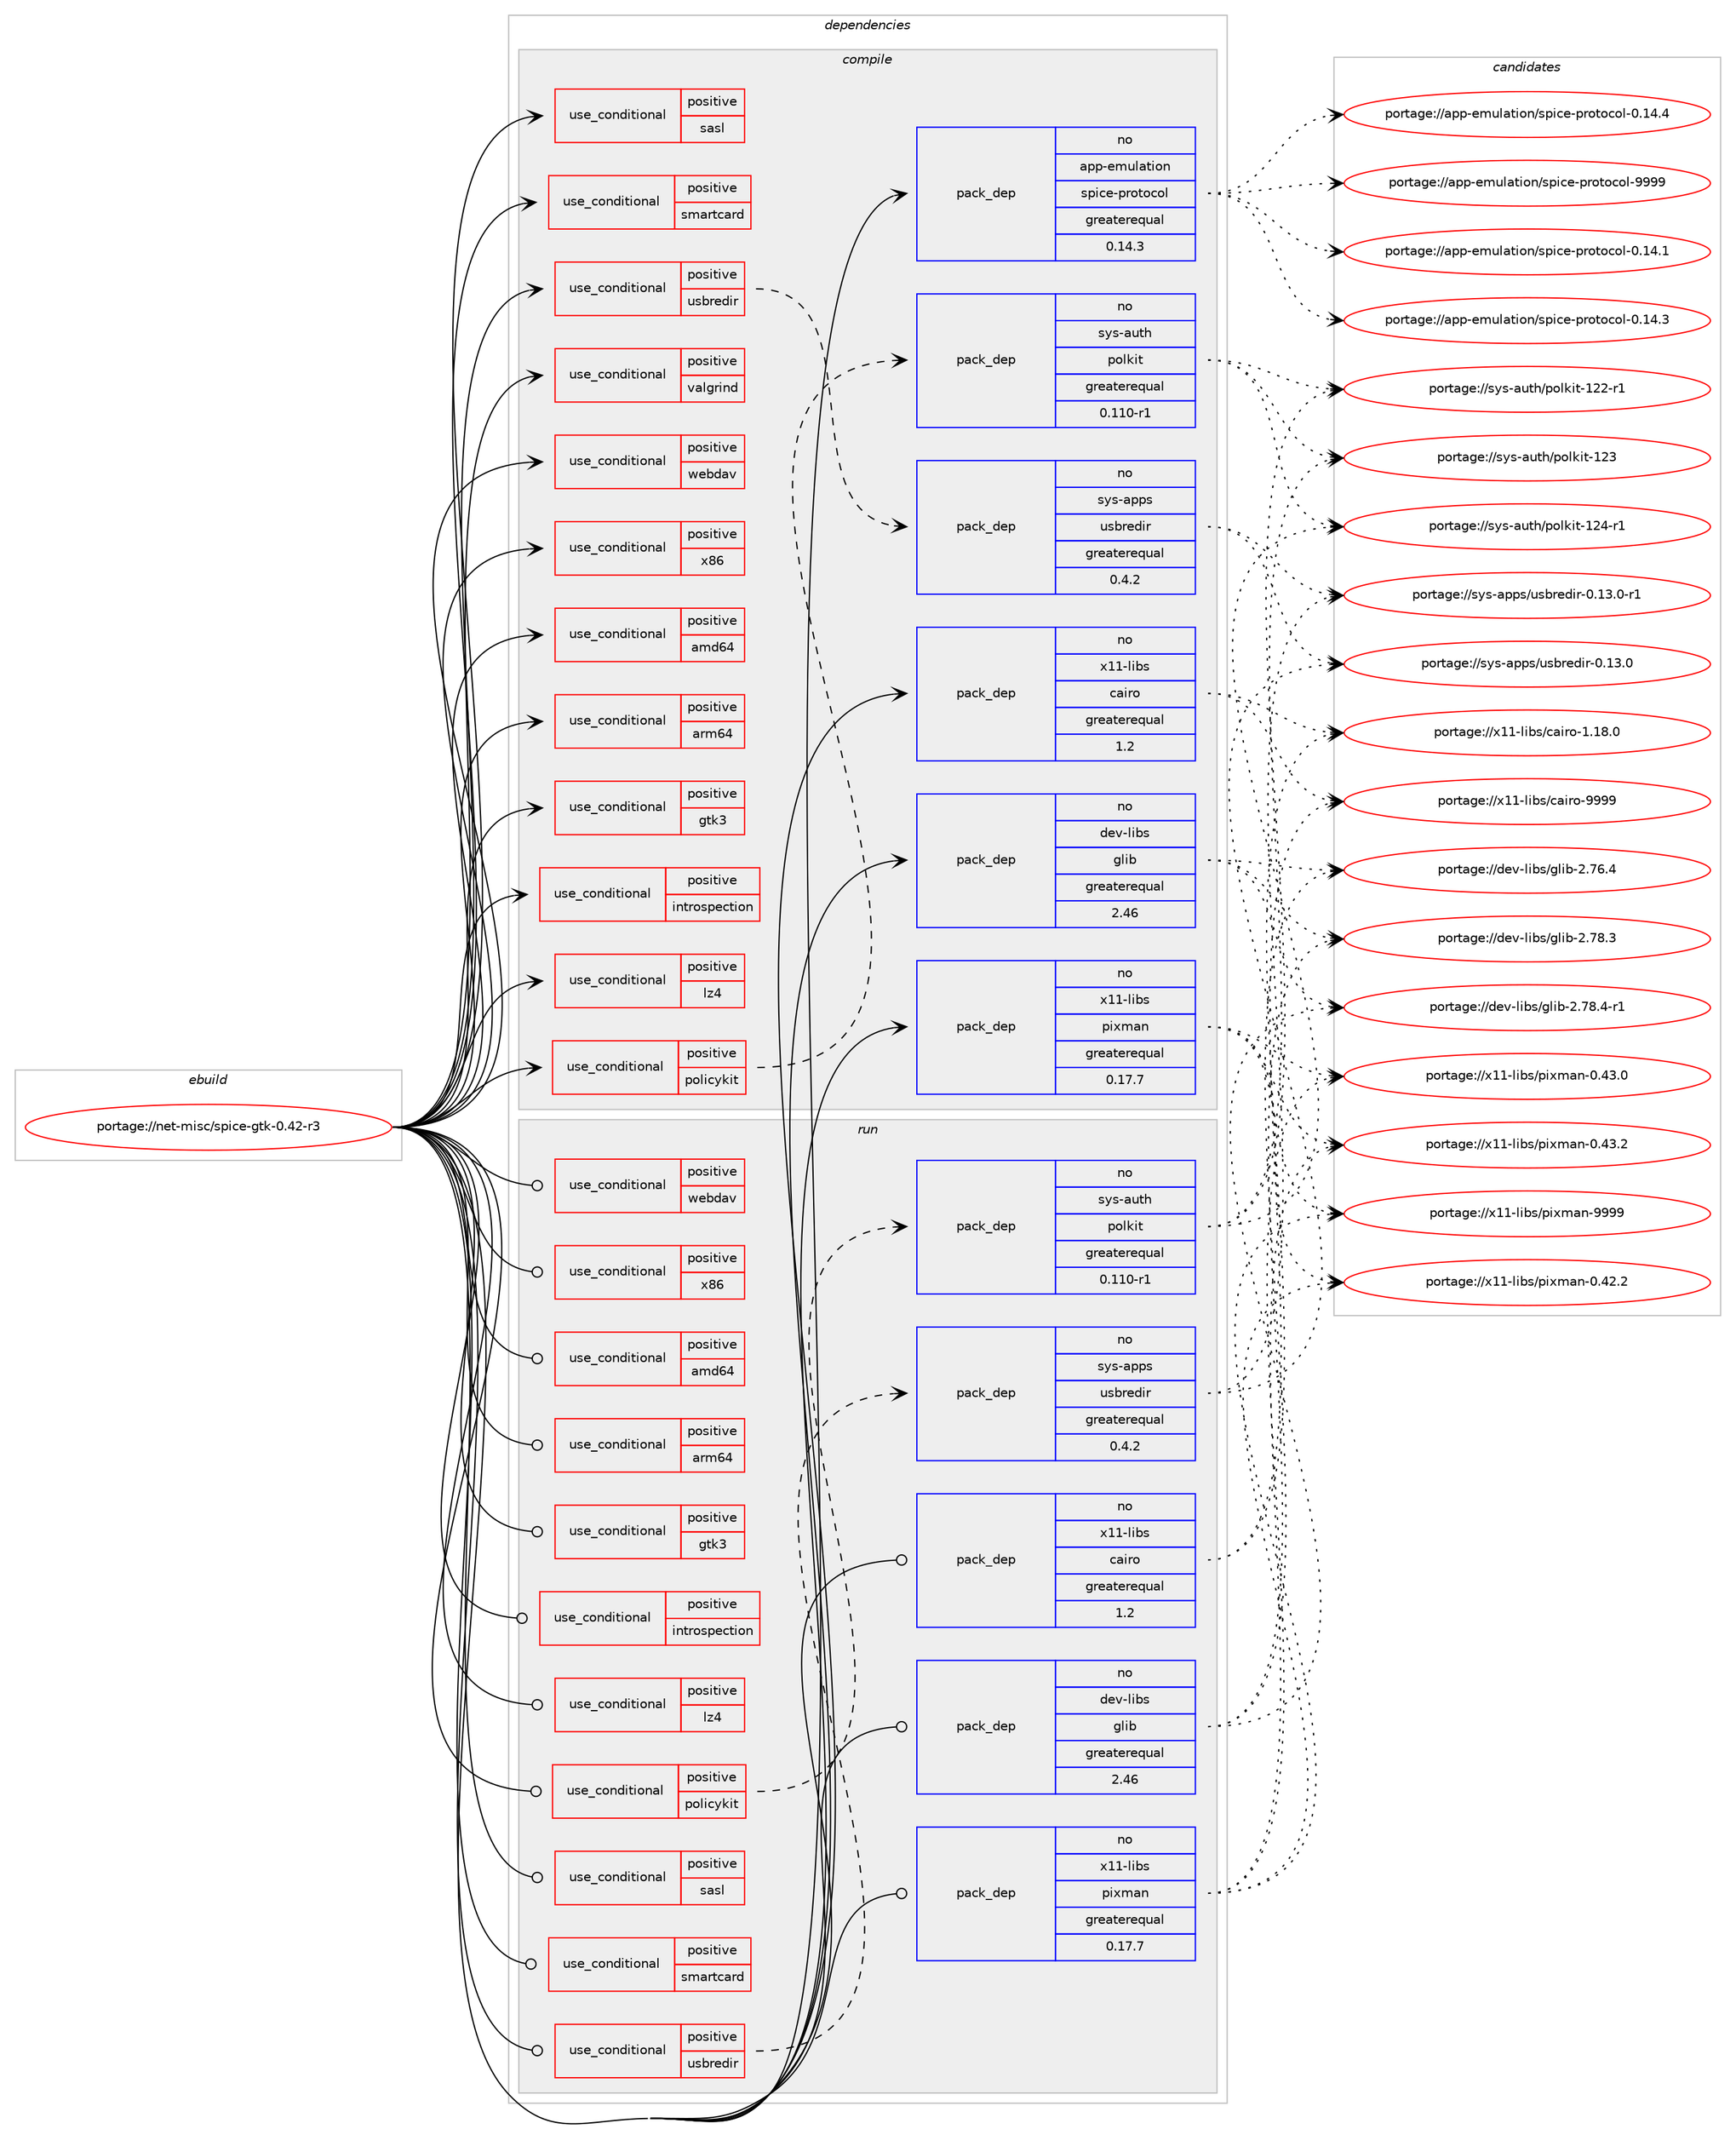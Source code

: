 digraph prolog {

# *************
# Graph options
# *************

newrank=true;
concentrate=true;
compound=true;
graph [rankdir=LR,fontname=Helvetica,fontsize=10,ranksep=1.5];#, ranksep=2.5, nodesep=0.2];
edge  [arrowhead=vee];
node  [fontname=Helvetica,fontsize=10];

# **********
# The ebuild
# **********

subgraph cluster_leftcol {
color=gray;
rank=same;
label=<<i>ebuild</i>>;
id [label="portage://net-misc/spice-gtk-0.42-r3", color=red, width=4, href="../net-misc/spice-gtk-0.42-r3.svg"];
}

# ****************
# The dependencies
# ****************

subgraph cluster_midcol {
color=gray;
label=<<i>dependencies</i>>;
subgraph cluster_compile {
fillcolor="#eeeeee";
style=filled;
label=<<i>compile</i>>;
subgraph cond6881 {
dependency10255 [label=<<TABLE BORDER="0" CELLBORDER="1" CELLSPACING="0" CELLPADDING="4"><TR><TD ROWSPAN="3" CELLPADDING="10">use_conditional</TD></TR><TR><TD>positive</TD></TR><TR><TD>amd64</TD></TR></TABLE>>, shape=none, color=red];
# *** BEGIN UNKNOWN DEPENDENCY TYPE (TODO) ***
# dependency10255 -> package_dependency(portage://net-misc/spice-gtk-0.42-r3,install,no,media-libs,libva,none,[,,],any_same_slot,[])
# *** END UNKNOWN DEPENDENCY TYPE (TODO) ***

}
id:e -> dependency10255:w [weight=20,style="solid",arrowhead="vee"];
subgraph cond6882 {
dependency10256 [label=<<TABLE BORDER="0" CELLBORDER="1" CELLSPACING="0" CELLPADDING="4"><TR><TD ROWSPAN="3" CELLPADDING="10">use_conditional</TD></TR><TR><TD>positive</TD></TR><TR><TD>arm64</TD></TR></TABLE>>, shape=none, color=red];
# *** BEGIN UNKNOWN DEPENDENCY TYPE (TODO) ***
# dependency10256 -> package_dependency(portage://net-misc/spice-gtk-0.42-r3,install,no,media-libs,libva,none,[,,],any_same_slot,[])
# *** END UNKNOWN DEPENDENCY TYPE (TODO) ***

}
id:e -> dependency10256:w [weight=20,style="solid",arrowhead="vee"];
subgraph cond6883 {
dependency10257 [label=<<TABLE BORDER="0" CELLBORDER="1" CELLSPACING="0" CELLPADDING="4"><TR><TD ROWSPAN="3" CELLPADDING="10">use_conditional</TD></TR><TR><TD>positive</TD></TR><TR><TD>gtk3</TD></TR></TABLE>>, shape=none, color=red];
# *** BEGIN UNKNOWN DEPENDENCY TYPE (TODO) ***
# dependency10257 -> package_dependency(portage://net-misc/spice-gtk-0.42-r3,install,no,x11-libs,gtk+,none,[,,],[slot(3)],[use(optenable(introspection),none)])
# *** END UNKNOWN DEPENDENCY TYPE (TODO) ***

}
id:e -> dependency10257:w [weight=20,style="solid",arrowhead="vee"];
subgraph cond6884 {
dependency10258 [label=<<TABLE BORDER="0" CELLBORDER="1" CELLSPACING="0" CELLPADDING="4"><TR><TD ROWSPAN="3" CELLPADDING="10">use_conditional</TD></TR><TR><TD>positive</TD></TR><TR><TD>introspection</TD></TR></TABLE>>, shape=none, color=red];
# *** BEGIN UNKNOWN DEPENDENCY TYPE (TODO) ***
# dependency10258 -> package_dependency(portage://net-misc/spice-gtk-0.42-r3,install,no,dev-libs,gobject-introspection,none,[,,],[],[])
# *** END UNKNOWN DEPENDENCY TYPE (TODO) ***

}
id:e -> dependency10258:w [weight=20,style="solid",arrowhead="vee"];
subgraph cond6885 {
dependency10259 [label=<<TABLE BORDER="0" CELLBORDER="1" CELLSPACING="0" CELLPADDING="4"><TR><TD ROWSPAN="3" CELLPADDING="10">use_conditional</TD></TR><TR><TD>positive</TD></TR><TR><TD>lz4</TD></TR></TABLE>>, shape=none, color=red];
# *** BEGIN UNKNOWN DEPENDENCY TYPE (TODO) ***
# dependency10259 -> package_dependency(portage://net-misc/spice-gtk-0.42-r3,install,no,app-arch,lz4,none,[,,],[],[])
# *** END UNKNOWN DEPENDENCY TYPE (TODO) ***

}
id:e -> dependency10259:w [weight=20,style="solid",arrowhead="vee"];
subgraph cond6886 {
dependency10260 [label=<<TABLE BORDER="0" CELLBORDER="1" CELLSPACING="0" CELLPADDING="4"><TR><TD ROWSPAN="3" CELLPADDING="10">use_conditional</TD></TR><TR><TD>positive</TD></TR><TR><TD>policykit</TD></TR></TABLE>>, shape=none, color=red];
subgraph pack3289 {
dependency10261 [label=<<TABLE BORDER="0" CELLBORDER="1" CELLSPACING="0" CELLPADDING="4" WIDTH="220"><TR><TD ROWSPAN="6" CELLPADDING="30">pack_dep</TD></TR><TR><TD WIDTH="110">no</TD></TR><TR><TD>sys-auth</TD></TR><TR><TD>polkit</TD></TR><TR><TD>greaterequal</TD></TR><TR><TD>0.110-r1</TD></TR></TABLE>>, shape=none, color=blue];
}
dependency10260:e -> dependency10261:w [weight=20,style="dashed",arrowhead="vee"];
}
id:e -> dependency10260:w [weight=20,style="solid",arrowhead="vee"];
subgraph cond6887 {
dependency10262 [label=<<TABLE BORDER="0" CELLBORDER="1" CELLSPACING="0" CELLPADDING="4"><TR><TD ROWSPAN="3" CELLPADDING="10">use_conditional</TD></TR><TR><TD>positive</TD></TR><TR><TD>sasl</TD></TR></TABLE>>, shape=none, color=red];
# *** BEGIN UNKNOWN DEPENDENCY TYPE (TODO) ***
# dependency10262 -> package_dependency(portage://net-misc/spice-gtk-0.42-r3,install,no,dev-libs,cyrus-sasl,none,[,,],[],[])
# *** END UNKNOWN DEPENDENCY TYPE (TODO) ***

}
id:e -> dependency10262:w [weight=20,style="solid",arrowhead="vee"];
subgraph cond6888 {
dependency10263 [label=<<TABLE BORDER="0" CELLBORDER="1" CELLSPACING="0" CELLPADDING="4"><TR><TD ROWSPAN="3" CELLPADDING="10">use_conditional</TD></TR><TR><TD>positive</TD></TR><TR><TD>smartcard</TD></TR></TABLE>>, shape=none, color=red];
# *** BEGIN UNKNOWN DEPENDENCY TYPE (TODO) ***
# dependency10263 -> package_dependency(portage://net-misc/spice-gtk-0.42-r3,install,no,app-emulation,qemu,none,[,,],[],[use(enable(smartcard),none)])
# *** END UNKNOWN DEPENDENCY TYPE (TODO) ***

}
id:e -> dependency10263:w [weight=20,style="solid",arrowhead="vee"];
subgraph cond6889 {
dependency10264 [label=<<TABLE BORDER="0" CELLBORDER="1" CELLSPACING="0" CELLPADDING="4"><TR><TD ROWSPAN="3" CELLPADDING="10">use_conditional</TD></TR><TR><TD>positive</TD></TR><TR><TD>usbredir</TD></TR></TABLE>>, shape=none, color=red];
# *** BEGIN UNKNOWN DEPENDENCY TYPE (TODO) ***
# dependency10264 -> package_dependency(portage://net-misc/spice-gtk-0.42-r3,install,no,sys-apps,hwdata,none,[,,],[],[])
# *** END UNKNOWN DEPENDENCY TYPE (TODO) ***

subgraph pack3290 {
dependency10265 [label=<<TABLE BORDER="0" CELLBORDER="1" CELLSPACING="0" CELLPADDING="4" WIDTH="220"><TR><TD ROWSPAN="6" CELLPADDING="30">pack_dep</TD></TR><TR><TD WIDTH="110">no</TD></TR><TR><TD>sys-apps</TD></TR><TR><TD>usbredir</TD></TR><TR><TD>greaterequal</TD></TR><TR><TD>0.4.2</TD></TR></TABLE>>, shape=none, color=blue];
}
dependency10264:e -> dependency10265:w [weight=20,style="dashed",arrowhead="vee"];
# *** BEGIN UNKNOWN DEPENDENCY TYPE (TODO) ***
# dependency10264 -> package_dependency(portage://net-misc/spice-gtk-0.42-r3,install,no,virtual,acl,none,[,,],[],[])
# *** END UNKNOWN DEPENDENCY TYPE (TODO) ***

# *** BEGIN UNKNOWN DEPENDENCY TYPE (TODO) ***
# dependency10264 -> package_dependency(portage://net-misc/spice-gtk-0.42-r3,install,no,virtual,libusb,none,[,,],[slot(1)],[])
# *** END UNKNOWN DEPENDENCY TYPE (TODO) ***

}
id:e -> dependency10264:w [weight=20,style="solid",arrowhead="vee"];
subgraph cond6890 {
dependency10266 [label=<<TABLE BORDER="0" CELLBORDER="1" CELLSPACING="0" CELLPADDING="4"><TR><TD ROWSPAN="3" CELLPADDING="10">use_conditional</TD></TR><TR><TD>positive</TD></TR><TR><TD>valgrind</TD></TR></TABLE>>, shape=none, color=red];
# *** BEGIN UNKNOWN DEPENDENCY TYPE (TODO) ***
# dependency10266 -> package_dependency(portage://net-misc/spice-gtk-0.42-r3,install,no,dev-debug,valgrind,none,[,,],[],[])
# *** END UNKNOWN DEPENDENCY TYPE (TODO) ***

}
id:e -> dependency10266:w [weight=20,style="solid",arrowhead="vee"];
subgraph cond6891 {
dependency10267 [label=<<TABLE BORDER="0" CELLBORDER="1" CELLSPACING="0" CELLPADDING="4"><TR><TD ROWSPAN="3" CELLPADDING="10">use_conditional</TD></TR><TR><TD>positive</TD></TR><TR><TD>webdav</TD></TR></TABLE>>, shape=none, color=red];
# *** BEGIN UNKNOWN DEPENDENCY TYPE (TODO) ***
# dependency10267 -> package_dependency(portage://net-misc/spice-gtk-0.42-r3,install,no,net-libs,phodav,none,[,,],[slot(3.0)],[])
# *** END UNKNOWN DEPENDENCY TYPE (TODO) ***

# *** BEGIN UNKNOWN DEPENDENCY TYPE (TODO) ***
# dependency10267 -> package_dependency(portage://net-misc/spice-gtk-0.42-r3,install,no,net-libs,libsoup,none,[,,],[slot(3.0)],[])
# *** END UNKNOWN DEPENDENCY TYPE (TODO) ***

}
id:e -> dependency10267:w [weight=20,style="solid",arrowhead="vee"];
subgraph cond6892 {
dependency10268 [label=<<TABLE BORDER="0" CELLBORDER="1" CELLSPACING="0" CELLPADDING="4"><TR><TD ROWSPAN="3" CELLPADDING="10">use_conditional</TD></TR><TR><TD>positive</TD></TR><TR><TD>x86</TD></TR></TABLE>>, shape=none, color=red];
# *** BEGIN UNKNOWN DEPENDENCY TYPE (TODO) ***
# dependency10268 -> package_dependency(portage://net-misc/spice-gtk-0.42-r3,install,no,media-libs,libva,none,[,,],any_same_slot,[])
# *** END UNKNOWN DEPENDENCY TYPE (TODO) ***

}
id:e -> dependency10268:w [weight=20,style="solid",arrowhead="vee"];
subgraph pack3291 {
dependency10269 [label=<<TABLE BORDER="0" CELLBORDER="1" CELLSPACING="0" CELLPADDING="4" WIDTH="220"><TR><TD ROWSPAN="6" CELLPADDING="30">pack_dep</TD></TR><TR><TD WIDTH="110">no</TD></TR><TR><TD>app-emulation</TD></TR><TR><TD>spice-protocol</TD></TR><TR><TD>greaterequal</TD></TR><TR><TD>0.14.3</TD></TR></TABLE>>, shape=none, color=blue];
}
id:e -> dependency10269:w [weight=20,style="solid",arrowhead="vee"];
subgraph pack3292 {
dependency10270 [label=<<TABLE BORDER="0" CELLBORDER="1" CELLSPACING="0" CELLPADDING="4" WIDTH="220"><TR><TD ROWSPAN="6" CELLPADDING="30">pack_dep</TD></TR><TR><TD WIDTH="110">no</TD></TR><TR><TD>dev-libs</TD></TR><TR><TD>glib</TD></TR><TR><TD>greaterequal</TD></TR><TR><TD>2.46</TD></TR></TABLE>>, shape=none, color=blue];
}
id:e -> dependency10270:w [weight=20,style="solid",arrowhead="vee"];
# *** BEGIN UNKNOWN DEPENDENCY TYPE (TODO) ***
# id -> package_dependency(portage://net-misc/spice-gtk-0.42-r3,install,no,dev-libs,json-glib,none,[,,],[slot(0),equal],[])
# *** END UNKNOWN DEPENDENCY TYPE (TODO) ***

# *** BEGIN UNKNOWN DEPENDENCY TYPE (TODO) ***
# id -> package_dependency(portage://net-misc/spice-gtk-0.42-r3,install,no,dev-libs,openssl,none,[,,],any_same_slot,[])
# *** END UNKNOWN DEPENDENCY TYPE (TODO) ***

# *** BEGIN UNKNOWN DEPENDENCY TYPE (TODO) ***
# id -> package_dependency(portage://net-misc/spice-gtk-0.42-r3,install,no,media-libs,gst-plugins-base,none,[,,],[slot(1.0)],[])
# *** END UNKNOWN DEPENDENCY TYPE (TODO) ***

# *** BEGIN UNKNOWN DEPENDENCY TYPE (TODO) ***
# id -> package_dependency(portage://net-misc/spice-gtk-0.42-r3,install,no,media-libs,gst-plugins-good,none,[,,],[slot(1.0)],[])
# *** END UNKNOWN DEPENDENCY TYPE (TODO) ***

# *** BEGIN UNKNOWN DEPENDENCY TYPE (TODO) ***
# id -> package_dependency(portage://net-misc/spice-gtk-0.42-r3,install,no,media-libs,gstreamer,none,[,,],[slot(1.0)],[use(optenable(introspection),none)])
# *** END UNKNOWN DEPENDENCY TYPE (TODO) ***

# *** BEGIN UNKNOWN DEPENDENCY TYPE (TODO) ***
# id -> package_dependency(portage://net-misc/spice-gtk-0.42-r3,install,no,media-libs,libjpeg-turbo,none,[,,],any_same_slot,[])
# *** END UNKNOWN DEPENDENCY TYPE (TODO) ***

# *** BEGIN UNKNOWN DEPENDENCY TYPE (TODO) ***
# id -> package_dependency(portage://net-misc/spice-gtk-0.42-r3,install,no,media-libs,opus,none,[,,],[],[])
# *** END UNKNOWN DEPENDENCY TYPE (TODO) ***

# *** BEGIN UNKNOWN DEPENDENCY TYPE (TODO) ***
# id -> package_dependency(portage://net-misc/spice-gtk-0.42-r3,install,no,sys-libs,zlib,none,[,,],[],[])
# *** END UNKNOWN DEPENDENCY TYPE (TODO) ***

subgraph pack3293 {
dependency10271 [label=<<TABLE BORDER="0" CELLBORDER="1" CELLSPACING="0" CELLPADDING="4" WIDTH="220"><TR><TD ROWSPAN="6" CELLPADDING="30">pack_dep</TD></TR><TR><TD WIDTH="110">no</TD></TR><TR><TD>x11-libs</TD></TR><TR><TD>cairo</TD></TR><TR><TD>greaterequal</TD></TR><TR><TD>1.2</TD></TR></TABLE>>, shape=none, color=blue];
}
id:e -> dependency10271:w [weight=20,style="solid",arrowhead="vee"];
# *** BEGIN UNKNOWN DEPENDENCY TYPE (TODO) ***
# id -> package_dependency(portage://net-misc/spice-gtk-0.42-r3,install,no,x11-libs,libX11,none,[,,],[],[])
# *** END UNKNOWN DEPENDENCY TYPE (TODO) ***

subgraph pack3294 {
dependency10272 [label=<<TABLE BORDER="0" CELLBORDER="1" CELLSPACING="0" CELLPADDING="4" WIDTH="220"><TR><TD ROWSPAN="6" CELLPADDING="30">pack_dep</TD></TR><TR><TD WIDTH="110">no</TD></TR><TR><TD>x11-libs</TD></TR><TR><TD>pixman</TD></TR><TR><TD>greaterequal</TD></TR><TR><TD>0.17.7</TD></TR></TABLE>>, shape=none, color=blue];
}
id:e -> dependency10272:w [weight=20,style="solid",arrowhead="vee"];
}
subgraph cluster_compileandrun {
fillcolor="#eeeeee";
style=filled;
label=<<i>compile and run</i>>;
}
subgraph cluster_run {
fillcolor="#eeeeee";
style=filled;
label=<<i>run</i>>;
subgraph cond6893 {
dependency10273 [label=<<TABLE BORDER="0" CELLBORDER="1" CELLSPACING="0" CELLPADDING="4"><TR><TD ROWSPAN="3" CELLPADDING="10">use_conditional</TD></TR><TR><TD>positive</TD></TR><TR><TD>amd64</TD></TR></TABLE>>, shape=none, color=red];
# *** BEGIN UNKNOWN DEPENDENCY TYPE (TODO) ***
# dependency10273 -> package_dependency(portage://net-misc/spice-gtk-0.42-r3,run,no,media-libs,libva,none,[,,],any_same_slot,[])
# *** END UNKNOWN DEPENDENCY TYPE (TODO) ***

}
id:e -> dependency10273:w [weight=20,style="solid",arrowhead="odot"];
subgraph cond6894 {
dependency10274 [label=<<TABLE BORDER="0" CELLBORDER="1" CELLSPACING="0" CELLPADDING="4"><TR><TD ROWSPAN="3" CELLPADDING="10">use_conditional</TD></TR><TR><TD>positive</TD></TR><TR><TD>arm64</TD></TR></TABLE>>, shape=none, color=red];
# *** BEGIN UNKNOWN DEPENDENCY TYPE (TODO) ***
# dependency10274 -> package_dependency(portage://net-misc/spice-gtk-0.42-r3,run,no,media-libs,libva,none,[,,],any_same_slot,[])
# *** END UNKNOWN DEPENDENCY TYPE (TODO) ***

}
id:e -> dependency10274:w [weight=20,style="solid",arrowhead="odot"];
subgraph cond6895 {
dependency10275 [label=<<TABLE BORDER="0" CELLBORDER="1" CELLSPACING="0" CELLPADDING="4"><TR><TD ROWSPAN="3" CELLPADDING="10">use_conditional</TD></TR><TR><TD>positive</TD></TR><TR><TD>gtk3</TD></TR></TABLE>>, shape=none, color=red];
# *** BEGIN UNKNOWN DEPENDENCY TYPE (TODO) ***
# dependency10275 -> package_dependency(portage://net-misc/spice-gtk-0.42-r3,run,no,x11-libs,gtk+,none,[,,],[slot(3)],[use(optenable(introspection),none)])
# *** END UNKNOWN DEPENDENCY TYPE (TODO) ***

}
id:e -> dependency10275:w [weight=20,style="solid",arrowhead="odot"];
subgraph cond6896 {
dependency10276 [label=<<TABLE BORDER="0" CELLBORDER="1" CELLSPACING="0" CELLPADDING="4"><TR><TD ROWSPAN="3" CELLPADDING="10">use_conditional</TD></TR><TR><TD>positive</TD></TR><TR><TD>introspection</TD></TR></TABLE>>, shape=none, color=red];
# *** BEGIN UNKNOWN DEPENDENCY TYPE (TODO) ***
# dependency10276 -> package_dependency(portage://net-misc/spice-gtk-0.42-r3,run,no,dev-libs,gobject-introspection,none,[,,],[],[])
# *** END UNKNOWN DEPENDENCY TYPE (TODO) ***

}
id:e -> dependency10276:w [weight=20,style="solid",arrowhead="odot"];
subgraph cond6897 {
dependency10277 [label=<<TABLE BORDER="0" CELLBORDER="1" CELLSPACING="0" CELLPADDING="4"><TR><TD ROWSPAN="3" CELLPADDING="10">use_conditional</TD></TR><TR><TD>positive</TD></TR><TR><TD>lz4</TD></TR></TABLE>>, shape=none, color=red];
# *** BEGIN UNKNOWN DEPENDENCY TYPE (TODO) ***
# dependency10277 -> package_dependency(portage://net-misc/spice-gtk-0.42-r3,run,no,app-arch,lz4,none,[,,],[],[])
# *** END UNKNOWN DEPENDENCY TYPE (TODO) ***

}
id:e -> dependency10277:w [weight=20,style="solid",arrowhead="odot"];
subgraph cond6898 {
dependency10278 [label=<<TABLE BORDER="0" CELLBORDER="1" CELLSPACING="0" CELLPADDING="4"><TR><TD ROWSPAN="3" CELLPADDING="10">use_conditional</TD></TR><TR><TD>positive</TD></TR><TR><TD>policykit</TD></TR></TABLE>>, shape=none, color=red];
subgraph pack3295 {
dependency10279 [label=<<TABLE BORDER="0" CELLBORDER="1" CELLSPACING="0" CELLPADDING="4" WIDTH="220"><TR><TD ROWSPAN="6" CELLPADDING="30">pack_dep</TD></TR><TR><TD WIDTH="110">no</TD></TR><TR><TD>sys-auth</TD></TR><TR><TD>polkit</TD></TR><TR><TD>greaterequal</TD></TR><TR><TD>0.110-r1</TD></TR></TABLE>>, shape=none, color=blue];
}
dependency10278:e -> dependency10279:w [weight=20,style="dashed",arrowhead="vee"];
}
id:e -> dependency10278:w [weight=20,style="solid",arrowhead="odot"];
subgraph cond6899 {
dependency10280 [label=<<TABLE BORDER="0" CELLBORDER="1" CELLSPACING="0" CELLPADDING="4"><TR><TD ROWSPAN="3" CELLPADDING="10">use_conditional</TD></TR><TR><TD>positive</TD></TR><TR><TD>sasl</TD></TR></TABLE>>, shape=none, color=red];
# *** BEGIN UNKNOWN DEPENDENCY TYPE (TODO) ***
# dependency10280 -> package_dependency(portage://net-misc/spice-gtk-0.42-r3,run,no,dev-libs,cyrus-sasl,none,[,,],[],[])
# *** END UNKNOWN DEPENDENCY TYPE (TODO) ***

}
id:e -> dependency10280:w [weight=20,style="solid",arrowhead="odot"];
subgraph cond6900 {
dependency10281 [label=<<TABLE BORDER="0" CELLBORDER="1" CELLSPACING="0" CELLPADDING="4"><TR><TD ROWSPAN="3" CELLPADDING="10">use_conditional</TD></TR><TR><TD>positive</TD></TR><TR><TD>smartcard</TD></TR></TABLE>>, shape=none, color=red];
# *** BEGIN UNKNOWN DEPENDENCY TYPE (TODO) ***
# dependency10281 -> package_dependency(portage://net-misc/spice-gtk-0.42-r3,run,no,app-emulation,qemu,none,[,,],[],[use(enable(smartcard),none)])
# *** END UNKNOWN DEPENDENCY TYPE (TODO) ***

}
id:e -> dependency10281:w [weight=20,style="solid",arrowhead="odot"];
subgraph cond6901 {
dependency10282 [label=<<TABLE BORDER="0" CELLBORDER="1" CELLSPACING="0" CELLPADDING="4"><TR><TD ROWSPAN="3" CELLPADDING="10">use_conditional</TD></TR><TR><TD>positive</TD></TR><TR><TD>usbredir</TD></TR></TABLE>>, shape=none, color=red];
# *** BEGIN UNKNOWN DEPENDENCY TYPE (TODO) ***
# dependency10282 -> package_dependency(portage://net-misc/spice-gtk-0.42-r3,run,no,sys-apps,hwdata,none,[,,],[],[])
# *** END UNKNOWN DEPENDENCY TYPE (TODO) ***

subgraph pack3296 {
dependency10283 [label=<<TABLE BORDER="0" CELLBORDER="1" CELLSPACING="0" CELLPADDING="4" WIDTH="220"><TR><TD ROWSPAN="6" CELLPADDING="30">pack_dep</TD></TR><TR><TD WIDTH="110">no</TD></TR><TR><TD>sys-apps</TD></TR><TR><TD>usbredir</TD></TR><TR><TD>greaterequal</TD></TR><TR><TD>0.4.2</TD></TR></TABLE>>, shape=none, color=blue];
}
dependency10282:e -> dependency10283:w [weight=20,style="dashed",arrowhead="vee"];
# *** BEGIN UNKNOWN DEPENDENCY TYPE (TODO) ***
# dependency10282 -> package_dependency(portage://net-misc/spice-gtk-0.42-r3,run,no,virtual,acl,none,[,,],[],[])
# *** END UNKNOWN DEPENDENCY TYPE (TODO) ***

# *** BEGIN UNKNOWN DEPENDENCY TYPE (TODO) ***
# dependency10282 -> package_dependency(portage://net-misc/spice-gtk-0.42-r3,run,no,virtual,libusb,none,[,,],[slot(1)],[])
# *** END UNKNOWN DEPENDENCY TYPE (TODO) ***

}
id:e -> dependency10282:w [weight=20,style="solid",arrowhead="odot"];
subgraph cond6902 {
dependency10284 [label=<<TABLE BORDER="0" CELLBORDER="1" CELLSPACING="0" CELLPADDING="4"><TR><TD ROWSPAN="3" CELLPADDING="10">use_conditional</TD></TR><TR><TD>positive</TD></TR><TR><TD>webdav</TD></TR></TABLE>>, shape=none, color=red];
# *** BEGIN UNKNOWN DEPENDENCY TYPE (TODO) ***
# dependency10284 -> package_dependency(portage://net-misc/spice-gtk-0.42-r3,run,no,net-libs,phodav,none,[,,],[slot(3.0)],[])
# *** END UNKNOWN DEPENDENCY TYPE (TODO) ***

# *** BEGIN UNKNOWN DEPENDENCY TYPE (TODO) ***
# dependency10284 -> package_dependency(portage://net-misc/spice-gtk-0.42-r3,run,no,net-libs,libsoup,none,[,,],[slot(3.0)],[])
# *** END UNKNOWN DEPENDENCY TYPE (TODO) ***

}
id:e -> dependency10284:w [weight=20,style="solid",arrowhead="odot"];
subgraph cond6903 {
dependency10285 [label=<<TABLE BORDER="0" CELLBORDER="1" CELLSPACING="0" CELLPADDING="4"><TR><TD ROWSPAN="3" CELLPADDING="10">use_conditional</TD></TR><TR><TD>positive</TD></TR><TR><TD>x86</TD></TR></TABLE>>, shape=none, color=red];
# *** BEGIN UNKNOWN DEPENDENCY TYPE (TODO) ***
# dependency10285 -> package_dependency(portage://net-misc/spice-gtk-0.42-r3,run,no,media-libs,libva,none,[,,],any_same_slot,[])
# *** END UNKNOWN DEPENDENCY TYPE (TODO) ***

}
id:e -> dependency10285:w [weight=20,style="solid",arrowhead="odot"];
subgraph pack3297 {
dependency10286 [label=<<TABLE BORDER="0" CELLBORDER="1" CELLSPACING="0" CELLPADDING="4" WIDTH="220"><TR><TD ROWSPAN="6" CELLPADDING="30">pack_dep</TD></TR><TR><TD WIDTH="110">no</TD></TR><TR><TD>dev-libs</TD></TR><TR><TD>glib</TD></TR><TR><TD>greaterequal</TD></TR><TR><TD>2.46</TD></TR></TABLE>>, shape=none, color=blue];
}
id:e -> dependency10286:w [weight=20,style="solid",arrowhead="odot"];
# *** BEGIN UNKNOWN DEPENDENCY TYPE (TODO) ***
# id -> package_dependency(portage://net-misc/spice-gtk-0.42-r3,run,no,dev-libs,json-glib,none,[,,],[slot(0),equal],[])
# *** END UNKNOWN DEPENDENCY TYPE (TODO) ***

# *** BEGIN UNKNOWN DEPENDENCY TYPE (TODO) ***
# id -> package_dependency(portage://net-misc/spice-gtk-0.42-r3,run,no,dev-libs,openssl,none,[,,],any_same_slot,[])
# *** END UNKNOWN DEPENDENCY TYPE (TODO) ***

# *** BEGIN UNKNOWN DEPENDENCY TYPE (TODO) ***
# id -> package_dependency(portage://net-misc/spice-gtk-0.42-r3,run,no,media-libs,gst-plugins-base,none,[,,],[slot(1.0)],[])
# *** END UNKNOWN DEPENDENCY TYPE (TODO) ***

# *** BEGIN UNKNOWN DEPENDENCY TYPE (TODO) ***
# id -> package_dependency(portage://net-misc/spice-gtk-0.42-r3,run,no,media-libs,gst-plugins-good,none,[,,],[slot(1.0)],[])
# *** END UNKNOWN DEPENDENCY TYPE (TODO) ***

# *** BEGIN UNKNOWN DEPENDENCY TYPE (TODO) ***
# id -> package_dependency(portage://net-misc/spice-gtk-0.42-r3,run,no,media-libs,gstreamer,none,[,,],[slot(1.0)],[use(optenable(introspection),none)])
# *** END UNKNOWN DEPENDENCY TYPE (TODO) ***

# *** BEGIN UNKNOWN DEPENDENCY TYPE (TODO) ***
# id -> package_dependency(portage://net-misc/spice-gtk-0.42-r3,run,no,media-libs,libjpeg-turbo,none,[,,],any_same_slot,[])
# *** END UNKNOWN DEPENDENCY TYPE (TODO) ***

# *** BEGIN UNKNOWN DEPENDENCY TYPE (TODO) ***
# id -> package_dependency(portage://net-misc/spice-gtk-0.42-r3,run,no,media-libs,opus,none,[,,],[],[])
# *** END UNKNOWN DEPENDENCY TYPE (TODO) ***

# *** BEGIN UNKNOWN DEPENDENCY TYPE (TODO) ***
# id -> package_dependency(portage://net-misc/spice-gtk-0.42-r3,run,no,sys-libs,zlib,none,[,,],[],[])
# *** END UNKNOWN DEPENDENCY TYPE (TODO) ***

subgraph pack3298 {
dependency10287 [label=<<TABLE BORDER="0" CELLBORDER="1" CELLSPACING="0" CELLPADDING="4" WIDTH="220"><TR><TD ROWSPAN="6" CELLPADDING="30">pack_dep</TD></TR><TR><TD WIDTH="110">no</TD></TR><TR><TD>x11-libs</TD></TR><TR><TD>cairo</TD></TR><TR><TD>greaterequal</TD></TR><TR><TD>1.2</TD></TR></TABLE>>, shape=none, color=blue];
}
id:e -> dependency10287:w [weight=20,style="solid",arrowhead="odot"];
# *** BEGIN UNKNOWN DEPENDENCY TYPE (TODO) ***
# id -> package_dependency(portage://net-misc/spice-gtk-0.42-r3,run,no,x11-libs,libX11,none,[,,],[],[])
# *** END UNKNOWN DEPENDENCY TYPE (TODO) ***

subgraph pack3299 {
dependency10288 [label=<<TABLE BORDER="0" CELLBORDER="1" CELLSPACING="0" CELLPADDING="4" WIDTH="220"><TR><TD ROWSPAN="6" CELLPADDING="30">pack_dep</TD></TR><TR><TD WIDTH="110">no</TD></TR><TR><TD>x11-libs</TD></TR><TR><TD>pixman</TD></TR><TR><TD>greaterequal</TD></TR><TR><TD>0.17.7</TD></TR></TABLE>>, shape=none, color=blue];
}
id:e -> dependency10288:w [weight=20,style="solid",arrowhead="odot"];
}
}

# **************
# The candidates
# **************

subgraph cluster_choices {
rank=same;
color=gray;
label=<<i>candidates</i>>;

subgraph choice3289 {
color=black;
nodesep=1;
choice115121115459711711610447112111108107105116454950504511449 [label="portage://sys-auth/polkit-122-r1", color=red, width=4,href="../sys-auth/polkit-122-r1.svg"];
choice11512111545971171161044711211110810710511645495051 [label="portage://sys-auth/polkit-123", color=red, width=4,href="../sys-auth/polkit-123.svg"];
choice115121115459711711610447112111108107105116454950524511449 [label="portage://sys-auth/polkit-124-r1", color=red, width=4,href="../sys-auth/polkit-124-r1.svg"];
dependency10261:e -> choice115121115459711711610447112111108107105116454950504511449:w [style=dotted,weight="100"];
dependency10261:e -> choice11512111545971171161044711211110810710511645495051:w [style=dotted,weight="100"];
dependency10261:e -> choice115121115459711711610447112111108107105116454950524511449:w [style=dotted,weight="100"];
}
subgraph choice3290 {
color=black;
nodesep=1;
choice1151211154597112112115471171159811410110010511445484649514648 [label="portage://sys-apps/usbredir-0.13.0", color=red, width=4,href="../sys-apps/usbredir-0.13.0.svg"];
choice11512111545971121121154711711598114101100105114454846495146484511449 [label="portage://sys-apps/usbredir-0.13.0-r1", color=red, width=4,href="../sys-apps/usbredir-0.13.0-r1.svg"];
dependency10265:e -> choice1151211154597112112115471171159811410110010511445484649514648:w [style=dotted,weight="100"];
dependency10265:e -> choice11512111545971121121154711711598114101100105114454846495146484511449:w [style=dotted,weight="100"];
}
subgraph choice3291 {
color=black;
nodesep=1;
choice9711211245101109117108971161051111104711511210599101451121141111161119911110845484649524649 [label="portage://app-emulation/spice-protocol-0.14.1", color=red, width=4,href="../app-emulation/spice-protocol-0.14.1.svg"];
choice9711211245101109117108971161051111104711511210599101451121141111161119911110845484649524651 [label="portage://app-emulation/spice-protocol-0.14.3", color=red, width=4,href="../app-emulation/spice-protocol-0.14.3.svg"];
choice9711211245101109117108971161051111104711511210599101451121141111161119911110845484649524652 [label="portage://app-emulation/spice-protocol-0.14.4", color=red, width=4,href="../app-emulation/spice-protocol-0.14.4.svg"];
choice971121124510110911710897116105111110471151121059910145112114111116111991111084557575757 [label="portage://app-emulation/spice-protocol-9999", color=red, width=4,href="../app-emulation/spice-protocol-9999.svg"];
dependency10269:e -> choice9711211245101109117108971161051111104711511210599101451121141111161119911110845484649524649:w [style=dotted,weight="100"];
dependency10269:e -> choice9711211245101109117108971161051111104711511210599101451121141111161119911110845484649524651:w [style=dotted,weight="100"];
dependency10269:e -> choice9711211245101109117108971161051111104711511210599101451121141111161119911110845484649524652:w [style=dotted,weight="100"];
dependency10269:e -> choice971121124510110911710897116105111110471151121059910145112114111116111991111084557575757:w [style=dotted,weight="100"];
}
subgraph choice3292 {
color=black;
nodesep=1;
choice1001011184510810598115471031081059845504655544652 [label="portage://dev-libs/glib-2.76.4", color=red, width=4,href="../dev-libs/glib-2.76.4.svg"];
choice1001011184510810598115471031081059845504655564651 [label="portage://dev-libs/glib-2.78.3", color=red, width=4,href="../dev-libs/glib-2.78.3.svg"];
choice10010111845108105981154710310810598455046555646524511449 [label="portage://dev-libs/glib-2.78.4-r1", color=red, width=4,href="../dev-libs/glib-2.78.4-r1.svg"];
dependency10270:e -> choice1001011184510810598115471031081059845504655544652:w [style=dotted,weight="100"];
dependency10270:e -> choice1001011184510810598115471031081059845504655564651:w [style=dotted,weight="100"];
dependency10270:e -> choice10010111845108105981154710310810598455046555646524511449:w [style=dotted,weight="100"];
}
subgraph choice3293 {
color=black;
nodesep=1;
choice1204949451081059811547999710511411145494649564648 [label="portage://x11-libs/cairo-1.18.0", color=red, width=4,href="../x11-libs/cairo-1.18.0.svg"];
choice120494945108105981154799971051141114557575757 [label="portage://x11-libs/cairo-9999", color=red, width=4,href="../x11-libs/cairo-9999.svg"];
dependency10271:e -> choice1204949451081059811547999710511411145494649564648:w [style=dotted,weight="100"];
dependency10271:e -> choice120494945108105981154799971051141114557575757:w [style=dotted,weight="100"];
}
subgraph choice3294 {
color=black;
nodesep=1;
choice12049494510810598115471121051201099711045484652504650 [label="portage://x11-libs/pixman-0.42.2", color=red, width=4,href="../x11-libs/pixman-0.42.2.svg"];
choice12049494510810598115471121051201099711045484652514648 [label="portage://x11-libs/pixman-0.43.0", color=red, width=4,href="../x11-libs/pixman-0.43.0.svg"];
choice12049494510810598115471121051201099711045484652514650 [label="portage://x11-libs/pixman-0.43.2", color=red, width=4,href="../x11-libs/pixman-0.43.2.svg"];
choice1204949451081059811547112105120109971104557575757 [label="portage://x11-libs/pixman-9999", color=red, width=4,href="../x11-libs/pixman-9999.svg"];
dependency10272:e -> choice12049494510810598115471121051201099711045484652504650:w [style=dotted,weight="100"];
dependency10272:e -> choice12049494510810598115471121051201099711045484652514648:w [style=dotted,weight="100"];
dependency10272:e -> choice12049494510810598115471121051201099711045484652514650:w [style=dotted,weight="100"];
dependency10272:e -> choice1204949451081059811547112105120109971104557575757:w [style=dotted,weight="100"];
}
subgraph choice3295 {
color=black;
nodesep=1;
choice115121115459711711610447112111108107105116454950504511449 [label="portage://sys-auth/polkit-122-r1", color=red, width=4,href="../sys-auth/polkit-122-r1.svg"];
choice11512111545971171161044711211110810710511645495051 [label="portage://sys-auth/polkit-123", color=red, width=4,href="../sys-auth/polkit-123.svg"];
choice115121115459711711610447112111108107105116454950524511449 [label="portage://sys-auth/polkit-124-r1", color=red, width=4,href="../sys-auth/polkit-124-r1.svg"];
dependency10279:e -> choice115121115459711711610447112111108107105116454950504511449:w [style=dotted,weight="100"];
dependency10279:e -> choice11512111545971171161044711211110810710511645495051:w [style=dotted,weight="100"];
dependency10279:e -> choice115121115459711711610447112111108107105116454950524511449:w [style=dotted,weight="100"];
}
subgraph choice3296 {
color=black;
nodesep=1;
choice1151211154597112112115471171159811410110010511445484649514648 [label="portage://sys-apps/usbredir-0.13.0", color=red, width=4,href="../sys-apps/usbredir-0.13.0.svg"];
choice11512111545971121121154711711598114101100105114454846495146484511449 [label="portage://sys-apps/usbredir-0.13.0-r1", color=red, width=4,href="../sys-apps/usbredir-0.13.0-r1.svg"];
dependency10283:e -> choice1151211154597112112115471171159811410110010511445484649514648:w [style=dotted,weight="100"];
dependency10283:e -> choice11512111545971121121154711711598114101100105114454846495146484511449:w [style=dotted,weight="100"];
}
subgraph choice3297 {
color=black;
nodesep=1;
choice1001011184510810598115471031081059845504655544652 [label="portage://dev-libs/glib-2.76.4", color=red, width=4,href="../dev-libs/glib-2.76.4.svg"];
choice1001011184510810598115471031081059845504655564651 [label="portage://dev-libs/glib-2.78.3", color=red, width=4,href="../dev-libs/glib-2.78.3.svg"];
choice10010111845108105981154710310810598455046555646524511449 [label="portage://dev-libs/glib-2.78.4-r1", color=red, width=4,href="../dev-libs/glib-2.78.4-r1.svg"];
dependency10286:e -> choice1001011184510810598115471031081059845504655544652:w [style=dotted,weight="100"];
dependency10286:e -> choice1001011184510810598115471031081059845504655564651:w [style=dotted,weight="100"];
dependency10286:e -> choice10010111845108105981154710310810598455046555646524511449:w [style=dotted,weight="100"];
}
subgraph choice3298 {
color=black;
nodesep=1;
choice1204949451081059811547999710511411145494649564648 [label="portage://x11-libs/cairo-1.18.0", color=red, width=4,href="../x11-libs/cairo-1.18.0.svg"];
choice120494945108105981154799971051141114557575757 [label="portage://x11-libs/cairo-9999", color=red, width=4,href="../x11-libs/cairo-9999.svg"];
dependency10287:e -> choice1204949451081059811547999710511411145494649564648:w [style=dotted,weight="100"];
dependency10287:e -> choice120494945108105981154799971051141114557575757:w [style=dotted,weight="100"];
}
subgraph choice3299 {
color=black;
nodesep=1;
choice12049494510810598115471121051201099711045484652504650 [label="portage://x11-libs/pixman-0.42.2", color=red, width=4,href="../x11-libs/pixman-0.42.2.svg"];
choice12049494510810598115471121051201099711045484652514648 [label="portage://x11-libs/pixman-0.43.0", color=red, width=4,href="../x11-libs/pixman-0.43.0.svg"];
choice12049494510810598115471121051201099711045484652514650 [label="portage://x11-libs/pixman-0.43.2", color=red, width=4,href="../x11-libs/pixman-0.43.2.svg"];
choice1204949451081059811547112105120109971104557575757 [label="portage://x11-libs/pixman-9999", color=red, width=4,href="../x11-libs/pixman-9999.svg"];
dependency10288:e -> choice12049494510810598115471121051201099711045484652504650:w [style=dotted,weight="100"];
dependency10288:e -> choice12049494510810598115471121051201099711045484652514648:w [style=dotted,weight="100"];
dependency10288:e -> choice12049494510810598115471121051201099711045484652514650:w [style=dotted,weight="100"];
dependency10288:e -> choice1204949451081059811547112105120109971104557575757:w [style=dotted,weight="100"];
}
}

}
